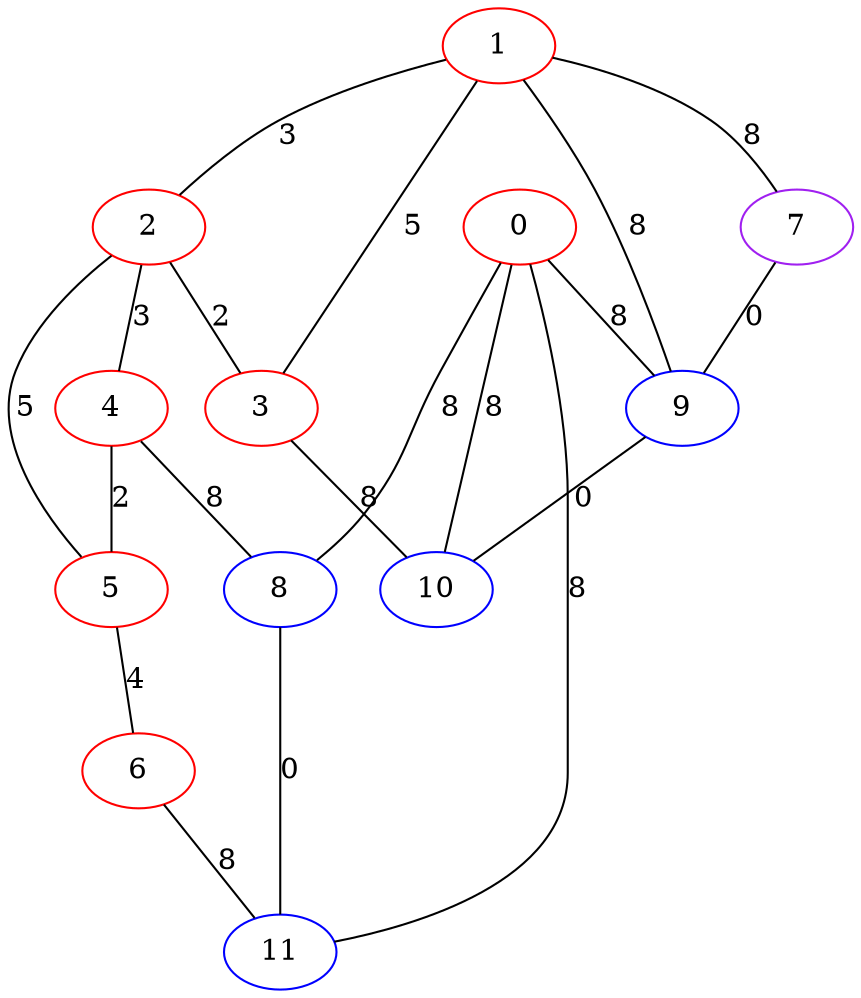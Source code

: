 graph "" {
0 [color=red, weight=1];
1 [color=red, weight=1];
2 [color=red, weight=1];
3 [color=red, weight=1];
4 [color=red, weight=1];
5 [color=red, weight=1];
6 [color=red, weight=1];
7 [color=purple, weight=4];
8 [color=blue, weight=3];
9 [color=blue, weight=3];
10 [color=blue, weight=3];
11 [color=blue, weight=3];
0 -- 8  [key=0, label=8];
0 -- 9  [key=0, label=8];
0 -- 10  [key=0, label=8];
0 -- 11  [key=0, label=8];
1 -- 9  [key=0, label=8];
1 -- 2  [key=0, label=3];
1 -- 3  [key=0, label=5];
1 -- 7  [key=0, label=8];
2 -- 3  [key=0, label=2];
2 -- 4  [key=0, label=3];
2 -- 5  [key=0, label=5];
3 -- 10  [key=0, label=8];
4 -- 8  [key=0, label=8];
4 -- 5  [key=0, label=2];
5 -- 6  [key=0, label=4];
6 -- 11  [key=0, label=8];
7 -- 9  [key=0, label=0];
8 -- 11  [key=0, label=0];
9 -- 10  [key=0, label=0];
}
